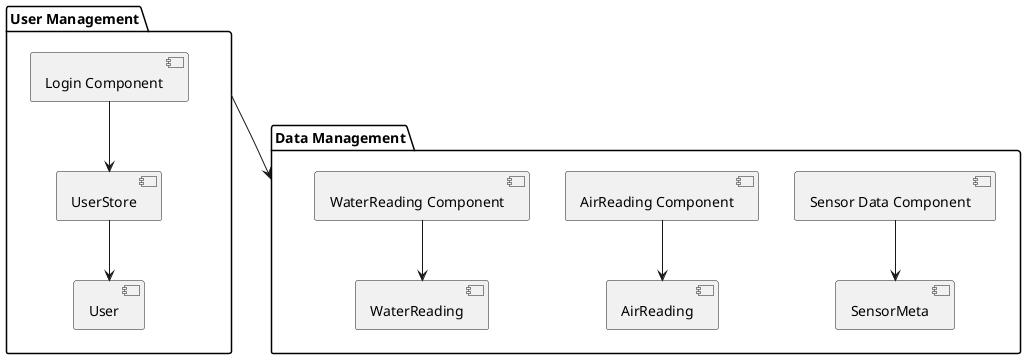 @startuml
package "User Management" {
  [Login Component] --> [UserStore]
  [UserStore] --> [User]
}

package "Data Management" {
  [Sensor Data Component] --> [SensorMeta]
  [AirReading Component] --> [AirReading]
  [WaterReading Component] --> [WaterReading]
}

[User Management] --> [Data Management]
@enduml
